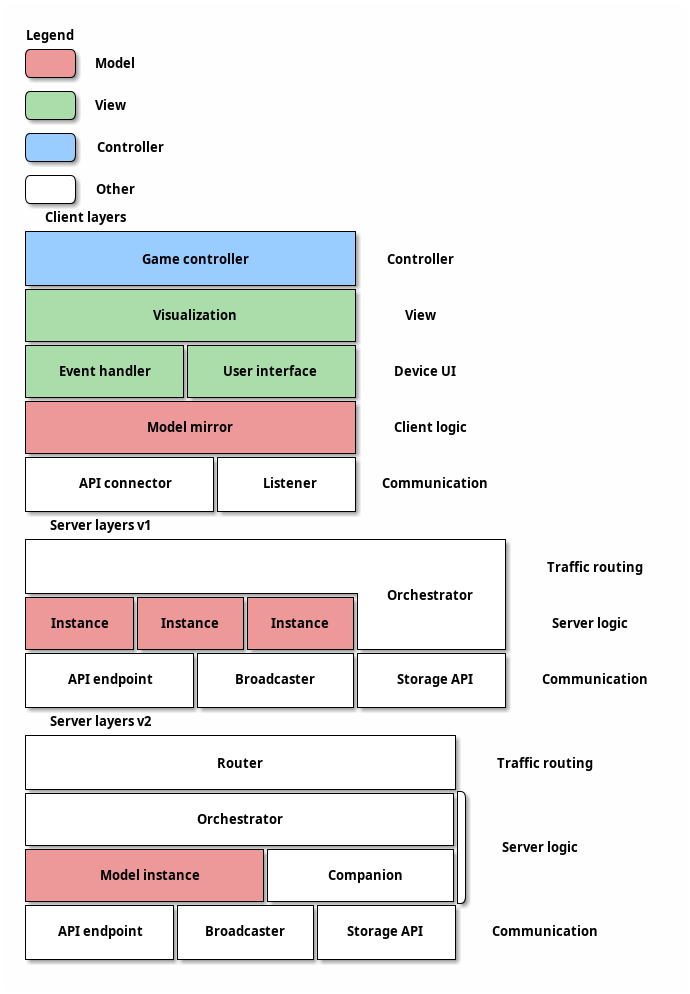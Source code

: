 @startditaa
'https://plantuml.com/ditaa

Legend
/----\
|cE99| Model
\----/
/----\
|cADA| View
\----/
/----\
|c9CF|Controller
\----/
/----\
|    | Other
\----/

Client layers
+--------------------------------+
|c9CF                            |
|         Game controller        | Controller
|                                |
+--------------------------------+
|cADA                            |
|          Visualization         |    View
|                                |
+---------------+----------------+
|cADA           |cADA            |
| Event handler | User interface |  Device UI
|               |                |
+---------------+----------------+
|cE99                            |
|          Model mirror          | Client logic
|                                |
+------------------+-------------+
|                  |             |
|   API connector  |   Listener  | Communication
|                  |             |
+------------------+-------------+

Server layers v1
+-----------------------------------------------+
|                                               |
|                                               | Traffic routing
|                                               |
+----------+----------+----------+ Orchestrator |
|cE99      |cE99      |cE99      |              |
| Instance | Instance | Instance |              |  Server logic
|          |          |          |              |
+----------+-----+----+----------+--------------+
|                |               |              |
|  API endpoint  |  Broadcaster  |  Storage API |  Communication
|                |               |              |
+----------------+---------------+--------------+

Server layers v2
+------------------------------------------+
|                                          |
|                  Router                  | Traffic routing
|                                          |
+--------------------+---------------------+\
|                                          ||
|               Orchestrator               ||
|                                          ||
+-----------------------+------------------+| Server logic
|cE99                   |                  ||
|     Model instance    |     Companion    ||
|                       |                  ||
+--------------+--------+----+-------------+/
|              |             |             |
| API endpoint | Broadcaster | Storage API |  Communication
|              |             |             |
+--------------+-------------+-------------+

@endditaa